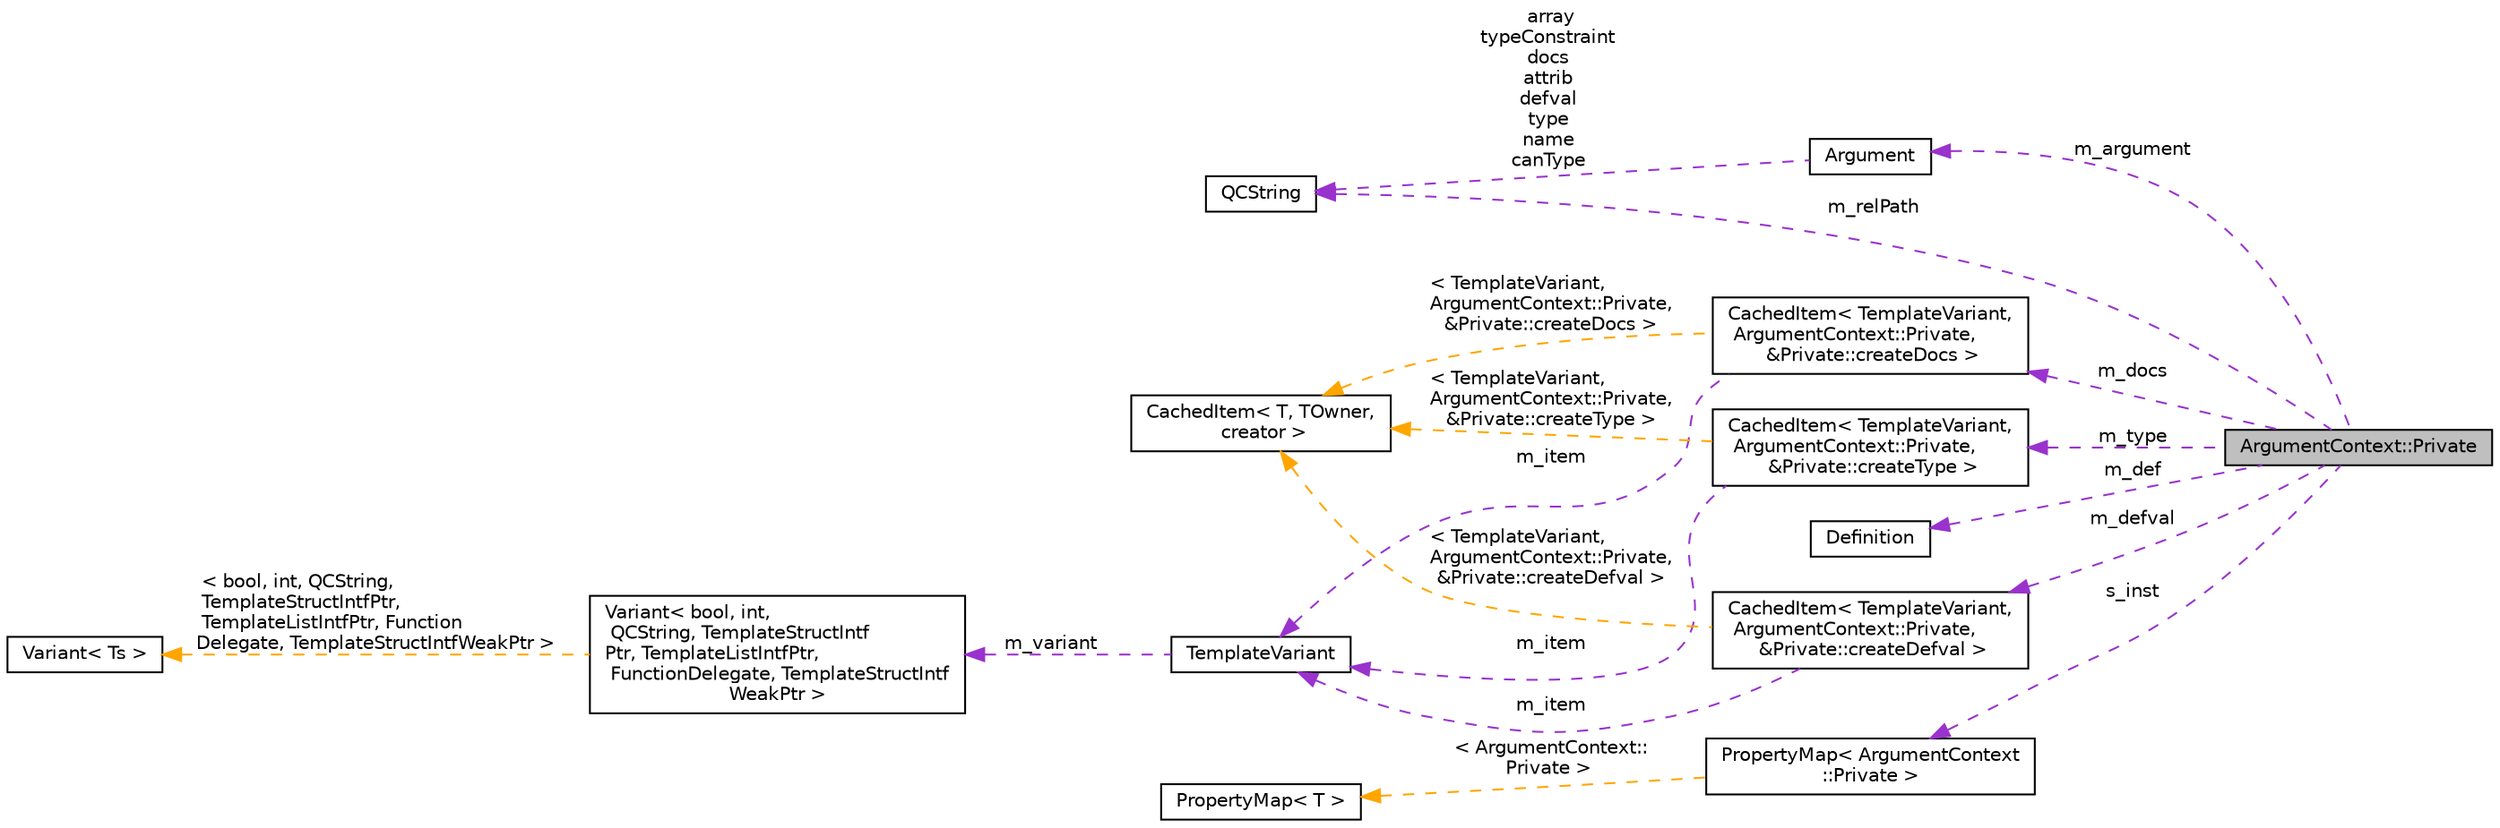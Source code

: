 digraph "ArgumentContext::Private"
{
 // INTERACTIVE_SVG=YES
 // LATEX_PDF_SIZE
  edge [fontname="Helvetica",fontsize="10",labelfontname="Helvetica",labelfontsize="10"];
  node [fontname="Helvetica",fontsize="10",shape=record];
  rankdir="LR";
  Node1 [label="ArgumentContext::Private",height=0.2,width=0.4,color="black", fillcolor="grey75", style="filled", fontcolor="black",tooltip=" "];
  Node2 -> Node1 [dir="back",color="darkorchid3",fontsize="10",style="dashed",label=" m_relPath" ,fontname="Helvetica"];
  Node2 [label="QCString",height=0.2,width=0.4,color="black", fillcolor="white", style="filled",URL="$d9/d45/class_q_c_string.html",tooltip="This is an alternative implementation of QCString."];
  Node3 -> Node1 [dir="back",color="darkorchid3",fontsize="10",style="dashed",label=" m_defval" ,fontname="Helvetica"];
  Node3 [label="CachedItem\< TemplateVariant,\l ArgumentContext::Private,\l &Private::createDefval \>",height=0.2,width=0.4,color="black", fillcolor="white", style="filled",URL="$d7/dc1/class_cached_item.html",tooltip=" "];
  Node4 -> Node3 [dir="back",color="darkorchid3",fontsize="10",style="dashed",label=" m_item" ,fontname="Helvetica"];
  Node4 [label="TemplateVariant",height=0.2,width=0.4,color="black", fillcolor="white", style="filled",URL="$d1/dba/class_template_variant.html",tooltip="Variant type which can hold one value of a fixed set of types."];
  Node5 -> Node4 [dir="back",color="darkorchid3",fontsize="10",style="dashed",label=" m_variant" ,fontname="Helvetica"];
  Node5 [label="Variant\< bool, int,\l QCString, TemplateStructIntf\lPtr, TemplateListIntfPtr,\l FunctionDelegate, TemplateStructIntf\lWeakPtr \>",height=0.2,width=0.4,color="black", fillcolor="white", style="filled",URL="$de/d1e/struct_variant.html",tooltip=" "];
  Node6 -> Node5 [dir="back",color="orange",fontsize="10",style="dashed",label=" \< bool, int, QCString,\l TemplateStructIntfPtr,\l TemplateListIntfPtr, Function\lDelegate, TemplateStructIntfWeakPtr \>" ,fontname="Helvetica"];
  Node6 [label="Variant\< Ts \>",height=0.2,width=0.4,color="black", fillcolor="white", style="filled",URL="$de/d1e/struct_variant.html",tooltip="Implementation of a variant container (similar to C++17's std::variant)."];
  Node7 -> Node3 [dir="back",color="orange",fontsize="10",style="dashed",label=" \< TemplateVariant,\l ArgumentContext::Private,\l &Private::createDefval \>" ,fontname="Helvetica"];
  Node7 [label="CachedItem\< T, TOwner,\l creator \>",height=0.2,width=0.4,color="black", fillcolor="white", style="filled",URL="$d7/dc1/class_cached_item.html",tooltip="Wrapper for data that needs to be cached."];
  Node8 -> Node1 [dir="back",color="darkorchid3",fontsize="10",style="dashed",label=" m_docs" ,fontname="Helvetica"];
  Node8 [label="CachedItem\< TemplateVariant,\l ArgumentContext::Private,\l &Private::createDocs \>",height=0.2,width=0.4,color="black", fillcolor="white", style="filled",URL="$d7/dc1/class_cached_item.html",tooltip=" "];
  Node4 -> Node8 [dir="back",color="darkorchid3",fontsize="10",style="dashed",label=" m_item" ,fontname="Helvetica"];
  Node7 -> Node8 [dir="back",color="orange",fontsize="10",style="dashed",label=" \< TemplateVariant,\l ArgumentContext::Private,\l &Private::createDocs \>" ,fontname="Helvetica"];
  Node9 -> Node1 [dir="back",color="darkorchid3",fontsize="10",style="dashed",label=" s_inst" ,fontname="Helvetica"];
  Node9 [label="PropertyMap\< ArgumentContext\l::Private \>",height=0.2,width=0.4,color="black", fillcolor="white", style="filled",URL="$d5/dbf/class_property_map.html",tooltip=" "];
  Node10 -> Node9 [dir="back",color="orange",fontsize="10",style="dashed",label=" \< ArgumentContext::\lPrivate \>" ,fontname="Helvetica"];
  Node10 [label="PropertyMap\< T \>",height=0.2,width=0.4,color="black", fillcolor="white", style="filled",URL="$d5/dbf/class_property_map.html",tooltip="Class representing a mapping of properties and the corresponding getter function."];
  Node11 -> Node1 [dir="back",color="darkorchid3",fontsize="10",style="dashed",label=" m_def" ,fontname="Helvetica"];
  Node11 [label="Definition",height=0.2,width=0.4,color="black", fillcolor="white", style="filled",URL="$d5/dcc/class_definition.html",tooltip="The common base class of all entity definitions found in the sources."];
  Node12 -> Node1 [dir="back",color="darkorchid3",fontsize="10",style="dashed",label=" m_argument" ,fontname="Helvetica"];
  Node12 [label="Argument",height=0.2,width=0.4,color="black", fillcolor="white", style="filled",URL="$d1/dee/struct_argument.html",tooltip="This class contains the information about the argument of a function or template"];
  Node2 -> Node12 [dir="back",color="darkorchid3",fontsize="10",style="dashed",label=" array\ntypeConstraint\ndocs\nattrib\ndefval\ntype\nname\ncanType" ,fontname="Helvetica"];
  Node13 -> Node1 [dir="back",color="darkorchid3",fontsize="10",style="dashed",label=" m_type" ,fontname="Helvetica"];
  Node13 [label="CachedItem\< TemplateVariant,\l ArgumentContext::Private,\l &Private::createType \>",height=0.2,width=0.4,color="black", fillcolor="white", style="filled",URL="$d7/dc1/class_cached_item.html",tooltip=" "];
  Node4 -> Node13 [dir="back",color="darkorchid3",fontsize="10",style="dashed",label=" m_item" ,fontname="Helvetica"];
  Node7 -> Node13 [dir="back",color="orange",fontsize="10",style="dashed",label=" \< TemplateVariant,\l ArgumentContext::Private,\l &Private::createType \>" ,fontname="Helvetica"];
}
